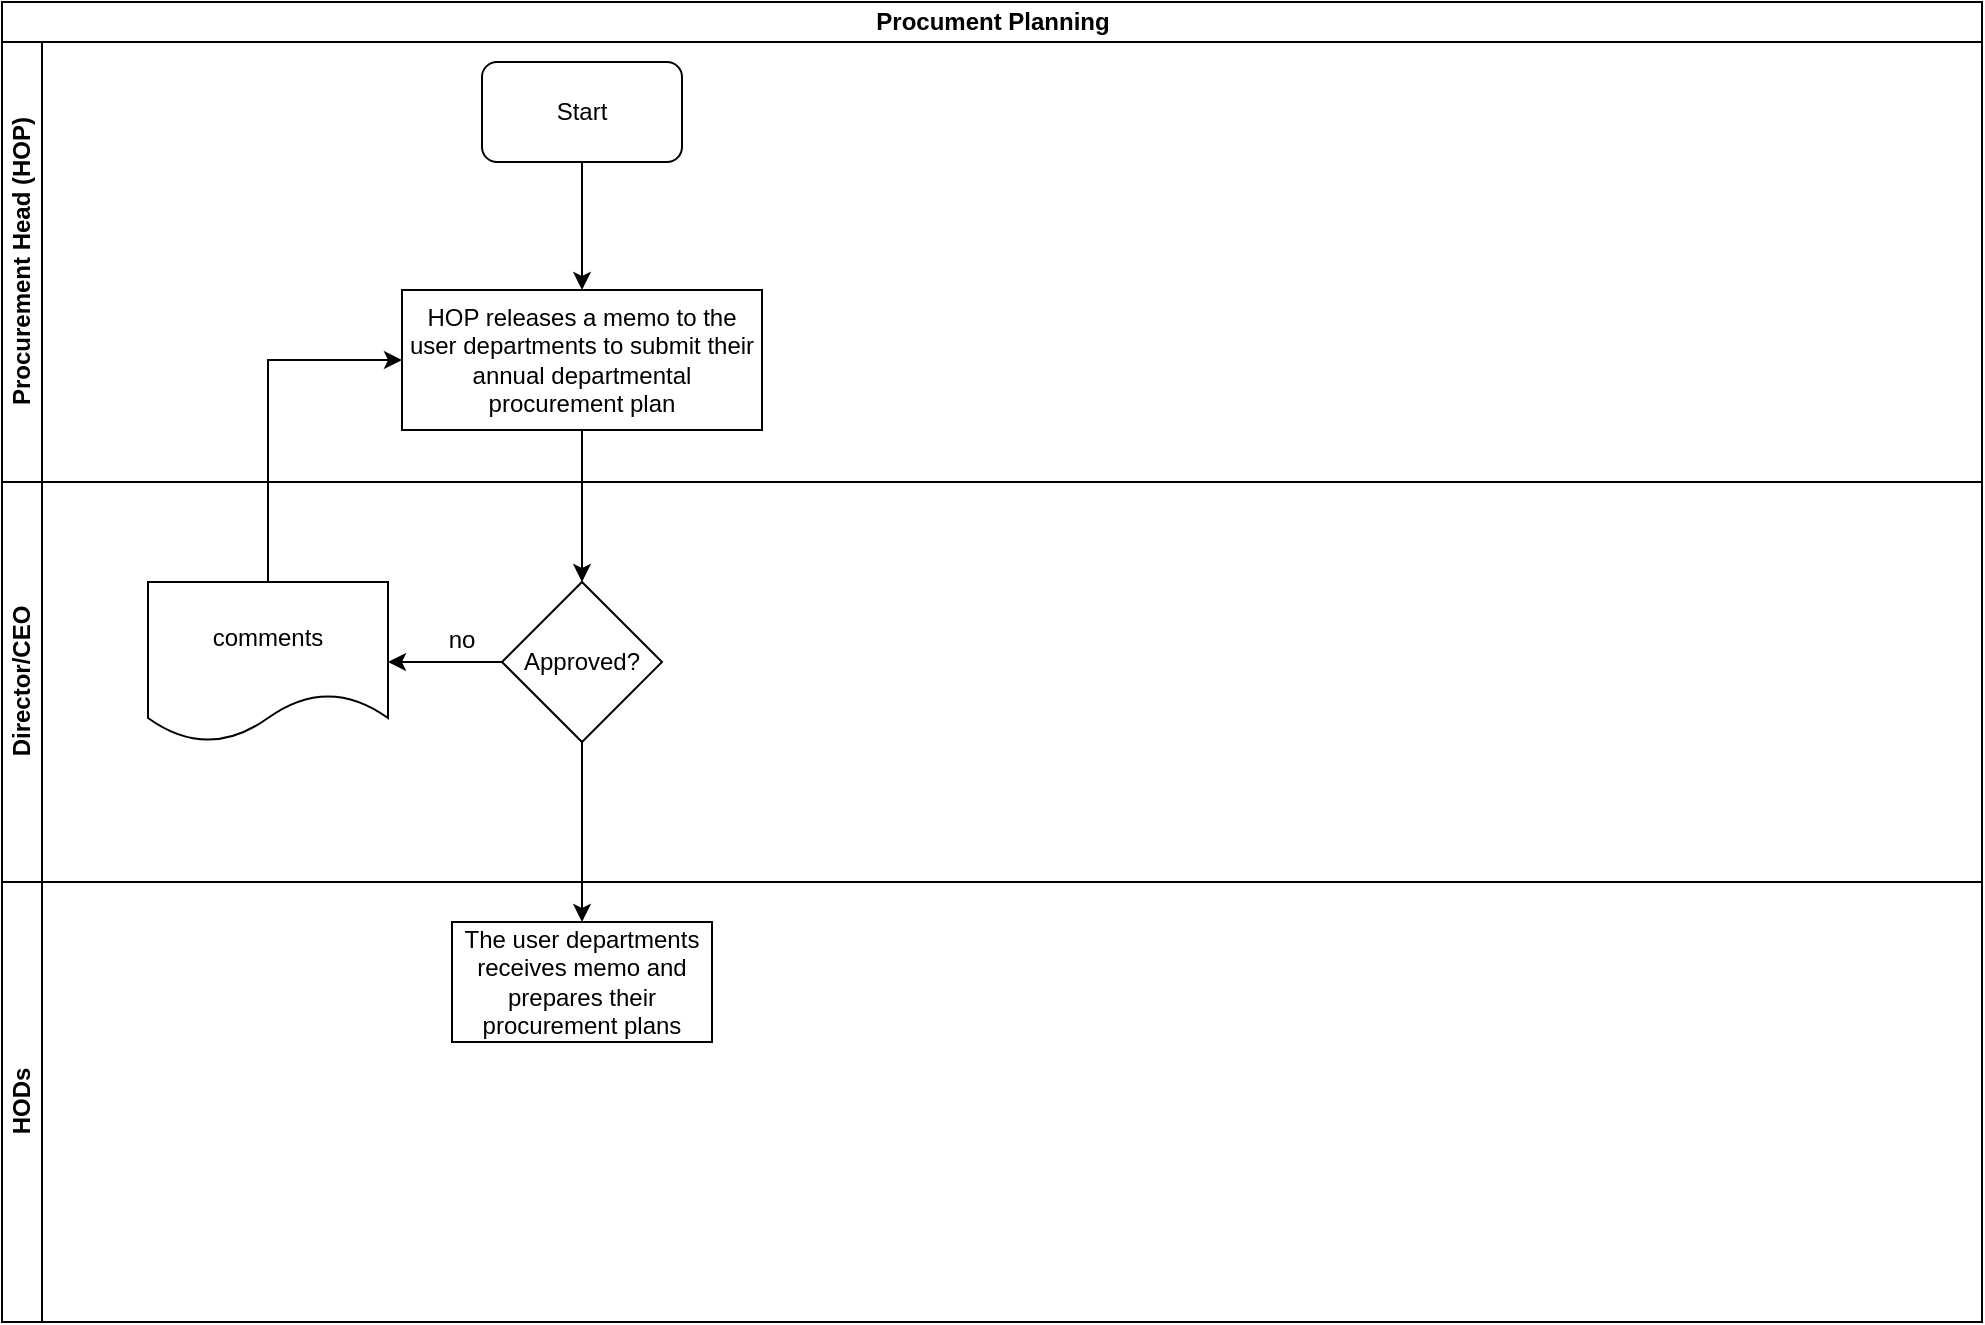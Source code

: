 <mxfile version="13.10.1" type="github">
  <diagram id="FXjvPFPHhPnZGBNNQgGh" name="Page-1">
    <mxGraphModel dx="1038" dy="547" grid="1" gridSize="10" guides="1" tooltips="1" connect="1" arrows="1" fold="1" page="1" pageScale="1" pageWidth="1169" pageHeight="827" math="0" shadow="0">
      <root>
        <mxCell id="0" />
        <mxCell id="1" parent="0" />
        <mxCell id="JtPgS3tdn7TSqu4Dtihu-1" value="Procument Planning" style="swimlane;html=1;childLayout=stackLayout;resizeParent=1;resizeParentMax=0;horizontal=1;startSize=20;horizontalStack=0;" vertex="1" parent="1">
          <mxGeometry x="25" y="15" width="990" height="660" as="geometry" />
        </mxCell>
        <mxCell id="JtPgS3tdn7TSqu4Dtihu-2" value="Procurement Head (HOP)" style="swimlane;html=1;startSize=20;horizontal=0;" vertex="1" parent="JtPgS3tdn7TSqu4Dtihu-1">
          <mxGeometry y="20" width="990" height="220" as="geometry" />
        </mxCell>
        <mxCell id="JtPgS3tdn7TSqu4Dtihu-6" value="Start" style="rounded=1;whiteSpace=wrap;html=1;" vertex="1" parent="JtPgS3tdn7TSqu4Dtihu-2">
          <mxGeometry x="240" y="10" width="100" height="50" as="geometry" />
        </mxCell>
        <mxCell id="JtPgS3tdn7TSqu4Dtihu-9" value="HOP releases a memo to the user departments to submit their annual departmental procurement plan" style="rounded=0;whiteSpace=wrap;html=1;" vertex="1" parent="JtPgS3tdn7TSqu4Dtihu-2">
          <mxGeometry x="200" y="124" width="180" height="70" as="geometry" />
        </mxCell>
        <mxCell id="JtPgS3tdn7TSqu4Dtihu-8" value="" style="edgeStyle=orthogonalEdgeStyle;rounded=0;orthogonalLoop=1;jettySize=auto;html=1;entryX=0.5;entryY=0;entryDx=0;entryDy=0;" edge="1" parent="JtPgS3tdn7TSqu4Dtihu-2" source="JtPgS3tdn7TSqu4Dtihu-6" target="JtPgS3tdn7TSqu4Dtihu-9">
          <mxGeometry relative="1" as="geometry">
            <mxPoint x="290" y="135" as="targetPoint" />
          </mxGeometry>
        </mxCell>
        <mxCell id="JtPgS3tdn7TSqu4Dtihu-11" value="" style="edgeStyle=orthogonalEdgeStyle;rounded=0;orthogonalLoop=1;jettySize=auto;html=1;entryX=0.5;entryY=0;entryDx=0;entryDy=0;" edge="1" parent="JtPgS3tdn7TSqu4Dtihu-1" source="JtPgS3tdn7TSqu4Dtihu-9" target="JtPgS3tdn7TSqu4Dtihu-12">
          <mxGeometry relative="1" as="geometry">
            <mxPoint x="290" y="280" as="targetPoint" />
          </mxGeometry>
        </mxCell>
        <mxCell id="JtPgS3tdn7TSqu4Dtihu-3" value="Director/CEO" style="swimlane;html=1;startSize=20;horizontal=0;" vertex="1" parent="JtPgS3tdn7TSqu4Dtihu-1">
          <mxGeometry y="240" width="990" height="200" as="geometry" />
        </mxCell>
        <mxCell id="JtPgS3tdn7TSqu4Dtihu-12" value="Approved?" style="rhombus;whiteSpace=wrap;html=1;" vertex="1" parent="JtPgS3tdn7TSqu4Dtihu-3">
          <mxGeometry x="250" y="50" width="80" height="80" as="geometry" />
        </mxCell>
        <mxCell id="JtPgS3tdn7TSqu4Dtihu-13" value="comments" style="shape=document;whiteSpace=wrap;html=1;boundedLbl=1;" vertex="1" parent="JtPgS3tdn7TSqu4Dtihu-3">
          <mxGeometry x="73" y="50" width="120" height="80" as="geometry" />
        </mxCell>
        <mxCell id="JtPgS3tdn7TSqu4Dtihu-14" value="" style="edgeStyle=orthogonalEdgeStyle;rounded=0;orthogonalLoop=1;jettySize=auto;html=1;" edge="1" parent="JtPgS3tdn7TSqu4Dtihu-3" source="JtPgS3tdn7TSqu4Dtihu-12" target="JtPgS3tdn7TSqu4Dtihu-13">
          <mxGeometry relative="1" as="geometry" />
        </mxCell>
        <mxCell id="JtPgS3tdn7TSqu4Dtihu-17" value="no" style="text;html=1;strokeColor=none;fillColor=none;align=center;verticalAlign=middle;whiteSpace=wrap;rounded=0;" vertex="1" parent="JtPgS3tdn7TSqu4Dtihu-3">
          <mxGeometry x="210" y="69" width="40" height="20" as="geometry" />
        </mxCell>
        <mxCell id="JtPgS3tdn7TSqu4Dtihu-4" value="HODs" style="swimlane;html=1;startSize=20;horizontal=0;" vertex="1" parent="JtPgS3tdn7TSqu4Dtihu-1">
          <mxGeometry y="440" width="990" height="220" as="geometry" />
        </mxCell>
        <mxCell id="JtPgS3tdn7TSqu4Dtihu-16" value="" style="edgeStyle=orthogonalEdgeStyle;rounded=0;orthogonalLoop=1;jettySize=auto;html=1;entryX=0;entryY=0.5;entryDx=0;entryDy=0;exitX=0.5;exitY=0;exitDx=0;exitDy=0;" edge="1" parent="JtPgS3tdn7TSqu4Dtihu-1" source="JtPgS3tdn7TSqu4Dtihu-13" target="JtPgS3tdn7TSqu4Dtihu-9">
          <mxGeometry relative="1" as="geometry">
            <mxPoint x="133" y="200" as="targetPoint" />
            <Array as="points">
              <mxPoint x="133" y="179" />
            </Array>
          </mxGeometry>
        </mxCell>
        <mxCell id="JtPgS3tdn7TSqu4Dtihu-18" value="The user departments receives memo and prepares their procurement plans" style="whiteSpace=wrap;html=1;" vertex="1" parent="1">
          <mxGeometry x="250" y="475" width="130" height="60" as="geometry" />
        </mxCell>
        <mxCell id="JtPgS3tdn7TSqu4Dtihu-19" value="" style="edgeStyle=orthogonalEdgeStyle;rounded=0;orthogonalLoop=1;jettySize=auto;html=1;" edge="1" parent="1" source="JtPgS3tdn7TSqu4Dtihu-12" target="JtPgS3tdn7TSqu4Dtihu-18">
          <mxGeometry relative="1" as="geometry" />
        </mxCell>
      </root>
    </mxGraphModel>
  </diagram>
</mxfile>
